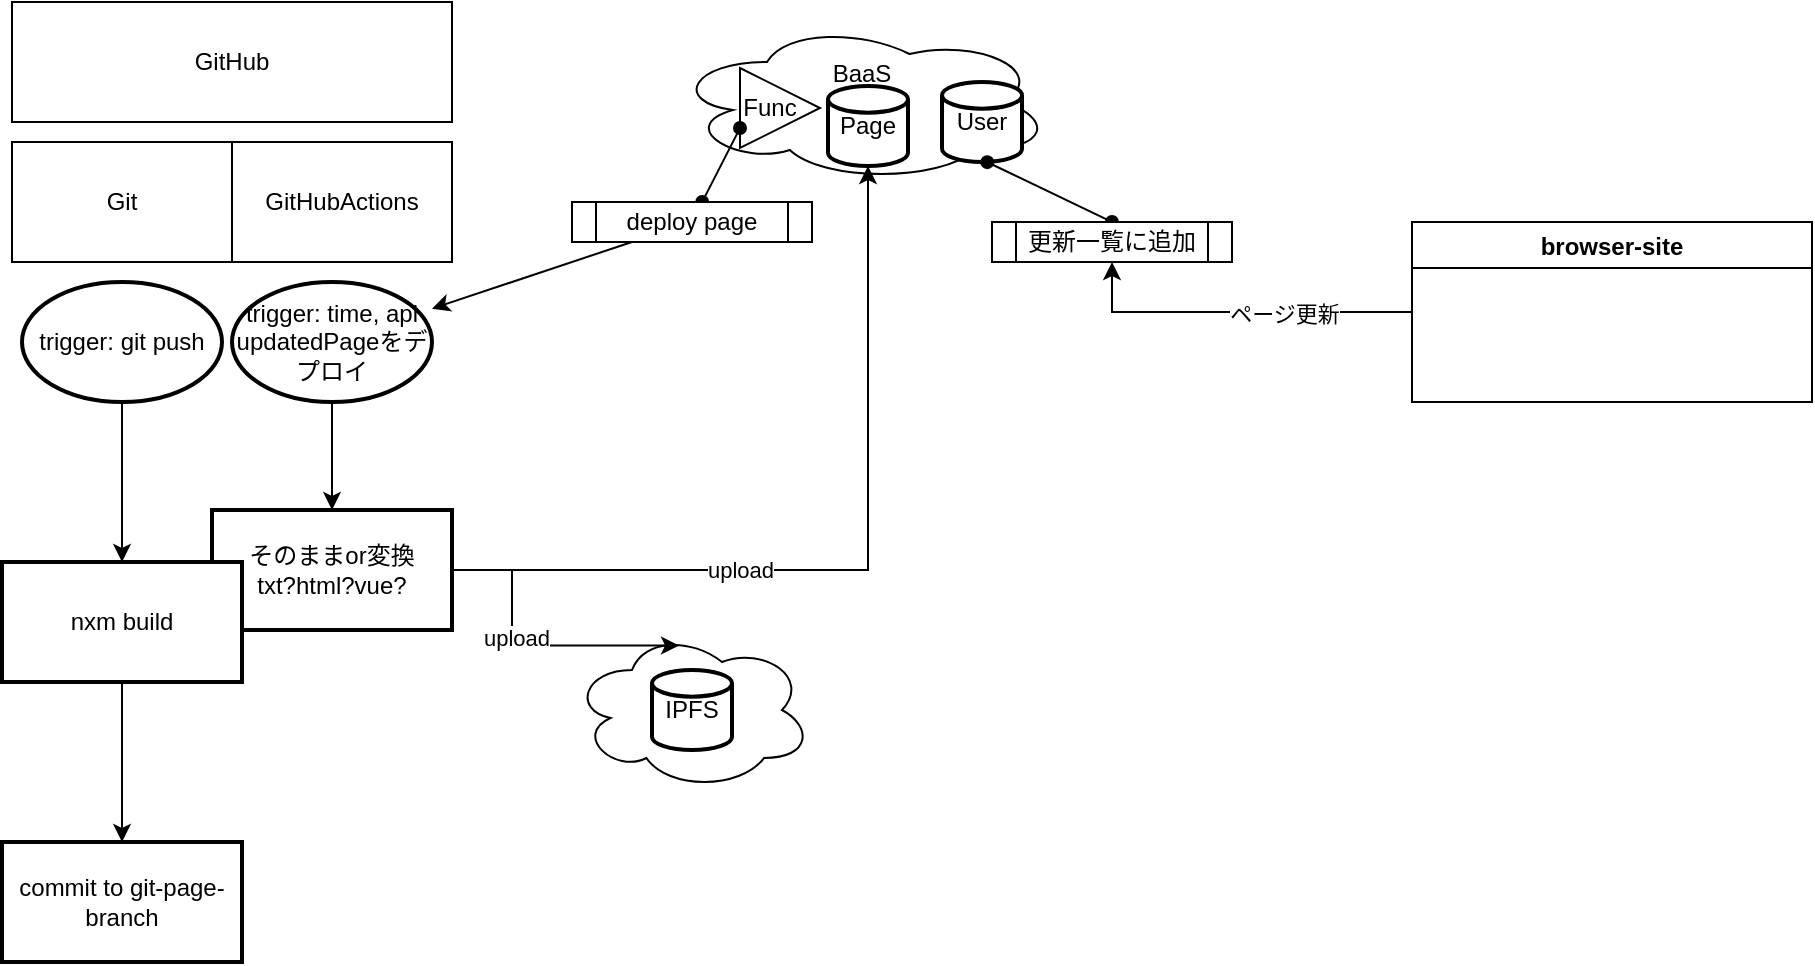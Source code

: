 <mxfile version="20.0.4" type="github">
  <diagram id="wcstuXzGgN0kLrQH1RGY" name="Page-1">
    <mxGraphModel dx="745" dy="451" grid="1" gridSize="10" guides="1" tooltips="1" connect="1" arrows="1" fold="1" page="1" pageScale="1" pageWidth="1169" pageHeight="827" math="0" shadow="0">
      <root>
        <mxCell id="0" />
        <mxCell id="1" parent="0" />
        <mxCell id="7qTlFcAMC9cwdPOA51x0-1" value="GitHub" style="rounded=0;whiteSpace=wrap;html=1;" vertex="1" parent="1">
          <mxGeometry x="120" y="100" width="220" height="60" as="geometry" />
        </mxCell>
        <mxCell id="7qTlFcAMC9cwdPOA51x0-3" value="GitHubActions" style="rounded=0;whiteSpace=wrap;html=1;" vertex="1" parent="1">
          <mxGeometry x="230" y="170" width="110" height="60" as="geometry" />
        </mxCell>
        <mxCell id="7qTlFcAMC9cwdPOA51x0-4" value="Git" style="rounded=0;whiteSpace=wrap;html=1;" vertex="1" parent="1">
          <mxGeometry x="120" y="170" width="110" height="60" as="geometry" />
        </mxCell>
        <mxCell id="7qTlFcAMC9cwdPOA51x0-8" value="" style="group" vertex="1" connectable="0" parent="1">
          <mxGeometry x="450" y="110" width="190" height="80" as="geometry" />
        </mxCell>
        <mxCell id="7qTlFcAMC9cwdPOA51x0-5" value="BaaS&lt;br&gt;&lt;br&gt;&lt;br&gt;" style="ellipse;shape=cloud;whiteSpace=wrap;html=1;" vertex="1" parent="7qTlFcAMC9cwdPOA51x0-8">
          <mxGeometry width="190" height="80" as="geometry" />
        </mxCell>
        <mxCell id="7qTlFcAMC9cwdPOA51x0-7" value="Page" style="strokeWidth=2;html=1;shape=mxgraph.flowchart.database;whiteSpace=wrap;" vertex="1" parent="7qTlFcAMC9cwdPOA51x0-8">
          <mxGeometry x="78" y="32" width="40" height="40" as="geometry" />
        </mxCell>
        <mxCell id="7qTlFcAMC9cwdPOA51x0-17" value="User" style="strokeWidth=2;html=1;shape=mxgraph.flowchart.database;whiteSpace=wrap;" vertex="1" parent="7qTlFcAMC9cwdPOA51x0-8">
          <mxGeometry x="135" y="30" width="40" height="40" as="geometry" />
        </mxCell>
        <mxCell id="7qTlFcAMC9cwdPOA51x0-22" value="Func&amp;nbsp; &amp;nbsp;" style="triangle;whiteSpace=wrap;html=1;" vertex="1" parent="7qTlFcAMC9cwdPOA51x0-8">
          <mxGeometry x="34" y="23" width="40" height="40" as="geometry" />
        </mxCell>
        <mxCell id="7qTlFcAMC9cwdPOA51x0-23" style="edgeStyle=none;rounded=0;orthogonalLoop=1;jettySize=auto;html=1;exitX=1;exitY=0.85;exitDx=0;exitDy=0;exitPerimeter=0;startArrow=oval;startFill=1;endArrow=oval;endFill=1;" edge="1" parent="7qTlFcAMC9cwdPOA51x0-8" source="7qTlFcAMC9cwdPOA51x0-7" target="7qTlFcAMC9cwdPOA51x0-7">
          <mxGeometry relative="1" as="geometry" />
        </mxCell>
        <mxCell id="7qTlFcAMC9cwdPOA51x0-9" value="" style="group" vertex="1" connectable="0" parent="1">
          <mxGeometry x="400" y="414" width="120" height="80" as="geometry" />
        </mxCell>
        <mxCell id="7qTlFcAMC9cwdPOA51x0-2" value="" style="ellipse;shape=cloud;whiteSpace=wrap;html=1;" vertex="1" parent="7qTlFcAMC9cwdPOA51x0-9">
          <mxGeometry width="120" height="80" as="geometry" />
        </mxCell>
        <mxCell id="7qTlFcAMC9cwdPOA51x0-6" value="IPFS" style="strokeWidth=2;html=1;shape=mxgraph.flowchart.database;whiteSpace=wrap;" vertex="1" parent="7qTlFcAMC9cwdPOA51x0-9">
          <mxGeometry x="40" y="20" width="40" height="40" as="geometry" />
        </mxCell>
        <mxCell id="7qTlFcAMC9cwdPOA51x0-29" value="" style="edgeStyle=orthogonalEdgeStyle;rounded=0;orthogonalLoop=1;jettySize=auto;html=1;startArrow=none;startFill=0;endArrow=classic;endFill=1;" edge="1" parent="1" source="7qTlFcAMC9cwdPOA51x0-10" target="7qTlFcAMC9cwdPOA51x0-28">
          <mxGeometry relative="1" as="geometry" />
        </mxCell>
        <mxCell id="7qTlFcAMC9cwdPOA51x0-10" value="trigger: time, api&lt;br&gt;updatedPageをデプロイ" style="strokeWidth=2;html=1;shape=mxgraph.flowchart.start_1;whiteSpace=wrap;" vertex="1" parent="1">
          <mxGeometry x="230" y="240" width="100" height="60" as="geometry" />
        </mxCell>
        <mxCell id="7qTlFcAMC9cwdPOA51x0-37" value="" style="edgeStyle=orthogonalEdgeStyle;rounded=0;orthogonalLoop=1;jettySize=auto;html=1;startArrow=none;startFill=0;endArrow=classic;endFill=1;" edge="1" parent="1" source="7qTlFcAMC9cwdPOA51x0-11" target="7qTlFcAMC9cwdPOA51x0-36">
          <mxGeometry relative="1" as="geometry" />
        </mxCell>
        <mxCell id="7qTlFcAMC9cwdPOA51x0-11" value="trigger: git push" style="strokeWidth=2;html=1;shape=mxgraph.flowchart.start_1;whiteSpace=wrap;" vertex="1" parent="1">
          <mxGeometry x="125" y="240" width="100" height="60" as="geometry" />
        </mxCell>
        <mxCell id="7qTlFcAMC9cwdPOA51x0-15" value="" style="edgeStyle=orthogonalEdgeStyle;rounded=0;orthogonalLoop=1;jettySize=auto;html=1;entryX=0.5;entryY=1;entryDx=0;entryDy=0;" edge="1" parent="1" source="7qTlFcAMC9cwdPOA51x0-12" target="7qTlFcAMC9cwdPOA51x0-18">
          <mxGeometry relative="1" as="geometry">
            <mxPoint x="470" y="230" as="targetPoint" />
          </mxGeometry>
        </mxCell>
        <mxCell id="7qTlFcAMC9cwdPOA51x0-21" value="ページ更新" style="edgeLabel;html=1;align=center;verticalAlign=middle;resizable=0;points=[];" vertex="1" connectable="0" parent="7qTlFcAMC9cwdPOA51x0-15">
          <mxGeometry x="-0.267" y="1" relative="1" as="geometry">
            <mxPoint as="offset" />
          </mxGeometry>
        </mxCell>
        <mxCell id="7qTlFcAMC9cwdPOA51x0-12" value="browser-site" style="swimlane;" vertex="1" parent="1">
          <mxGeometry x="820" y="210" width="200" height="90" as="geometry" />
        </mxCell>
        <mxCell id="7qTlFcAMC9cwdPOA51x0-16" value="" style="rounded=0;orthogonalLoop=1;jettySize=auto;html=1;startArrow=oval;startFill=1;endArrow=oval;endFill=1;entryX=0.5;entryY=0;entryDx=0;entryDy=0;" edge="1" parent="1" source="7qTlFcAMC9cwdPOA51x0-5" target="7qTlFcAMC9cwdPOA51x0-18">
          <mxGeometry relative="1" as="geometry">
            <mxPoint x="473.571" y="210" as="targetPoint" />
          </mxGeometry>
        </mxCell>
        <mxCell id="7qTlFcAMC9cwdPOA51x0-18" value="更新一覧に追加" style="shape=process;whiteSpace=wrap;html=1;backgroundOutline=1;" vertex="1" parent="1">
          <mxGeometry x="610" y="210" width="120" height="20" as="geometry" />
        </mxCell>
        <mxCell id="7qTlFcAMC9cwdPOA51x0-25" style="edgeStyle=none;rounded=0;orthogonalLoop=1;jettySize=auto;html=1;entryX=0;entryY=0.75;entryDx=0;entryDy=0;startArrow=oval;startFill=1;endArrow=oval;endFill=1;" edge="1" parent="1" source="7qTlFcAMC9cwdPOA51x0-24" target="7qTlFcAMC9cwdPOA51x0-22">
          <mxGeometry relative="1" as="geometry" />
        </mxCell>
        <mxCell id="7qTlFcAMC9cwdPOA51x0-26" style="edgeStyle=none;rounded=0;orthogonalLoop=1;jettySize=auto;html=1;startArrow=none;startFill=0;endArrow=classic;endFill=1;" edge="1" parent="1" source="7qTlFcAMC9cwdPOA51x0-24" target="7qTlFcAMC9cwdPOA51x0-10">
          <mxGeometry relative="1" as="geometry" />
        </mxCell>
        <mxCell id="7qTlFcAMC9cwdPOA51x0-24" value="deploy page" style="shape=process;whiteSpace=wrap;html=1;backgroundOutline=1;" vertex="1" parent="1">
          <mxGeometry x="400" y="200" width="120" height="20" as="geometry" />
        </mxCell>
        <mxCell id="7qTlFcAMC9cwdPOA51x0-30" value="" style="edgeStyle=orthogonalEdgeStyle;rounded=0;orthogonalLoop=1;jettySize=auto;html=1;startArrow=none;startFill=0;endArrow=classic;endFill=1;entryX=0.446;entryY=0.097;entryDx=0;entryDy=0;entryPerimeter=0;" edge="1" parent="1" source="7qTlFcAMC9cwdPOA51x0-28" target="7qTlFcAMC9cwdPOA51x0-2">
          <mxGeometry relative="1" as="geometry">
            <mxPoint x="400" y="360" as="targetPoint" />
          </mxGeometry>
        </mxCell>
        <mxCell id="7qTlFcAMC9cwdPOA51x0-31" value="upload" style="edgeLabel;html=1;align=center;verticalAlign=middle;resizable=0;points=[];" vertex="1" connectable="0" parent="7qTlFcAMC9cwdPOA51x0-30">
          <mxGeometry x="-0.151" y="2" relative="1" as="geometry">
            <mxPoint as="offset" />
          </mxGeometry>
        </mxCell>
        <mxCell id="7qTlFcAMC9cwdPOA51x0-34" style="edgeStyle=orthogonalEdgeStyle;rounded=0;orthogonalLoop=1;jettySize=auto;html=1;startArrow=none;startFill=0;endArrow=classic;endFill=1;" edge="1" parent="1" source="7qTlFcAMC9cwdPOA51x0-28" target="7qTlFcAMC9cwdPOA51x0-7">
          <mxGeometry relative="1" as="geometry" />
        </mxCell>
        <mxCell id="7qTlFcAMC9cwdPOA51x0-35" value="upload" style="edgeLabel;html=1;align=center;verticalAlign=middle;resizable=0;points=[];" vertex="1" connectable="0" parent="7qTlFcAMC9cwdPOA51x0-34">
          <mxGeometry x="-0.301" relative="1" as="geometry">
            <mxPoint as="offset" />
          </mxGeometry>
        </mxCell>
        <mxCell id="7qTlFcAMC9cwdPOA51x0-28" value="そのままor変換&lt;br&gt;txt?html?vue?" style="whiteSpace=wrap;html=1;strokeWidth=2;" vertex="1" parent="1">
          <mxGeometry x="220" y="354" width="120" height="60" as="geometry" />
        </mxCell>
        <mxCell id="7qTlFcAMC9cwdPOA51x0-39" value="" style="edgeStyle=orthogonalEdgeStyle;rounded=0;orthogonalLoop=1;jettySize=auto;html=1;startArrow=none;startFill=0;endArrow=classic;endFill=1;" edge="1" parent="1" source="7qTlFcAMC9cwdPOA51x0-36" target="7qTlFcAMC9cwdPOA51x0-38">
          <mxGeometry relative="1" as="geometry" />
        </mxCell>
        <mxCell id="7qTlFcAMC9cwdPOA51x0-36" value="nxm build" style="whiteSpace=wrap;html=1;strokeWidth=2;" vertex="1" parent="1">
          <mxGeometry x="115" y="380" width="120" height="60" as="geometry" />
        </mxCell>
        <mxCell id="7qTlFcAMC9cwdPOA51x0-38" value="commit to git-page-branch" style="whiteSpace=wrap;html=1;strokeWidth=2;" vertex="1" parent="1">
          <mxGeometry x="115" y="520" width="120" height="60" as="geometry" />
        </mxCell>
      </root>
    </mxGraphModel>
  </diagram>
</mxfile>
